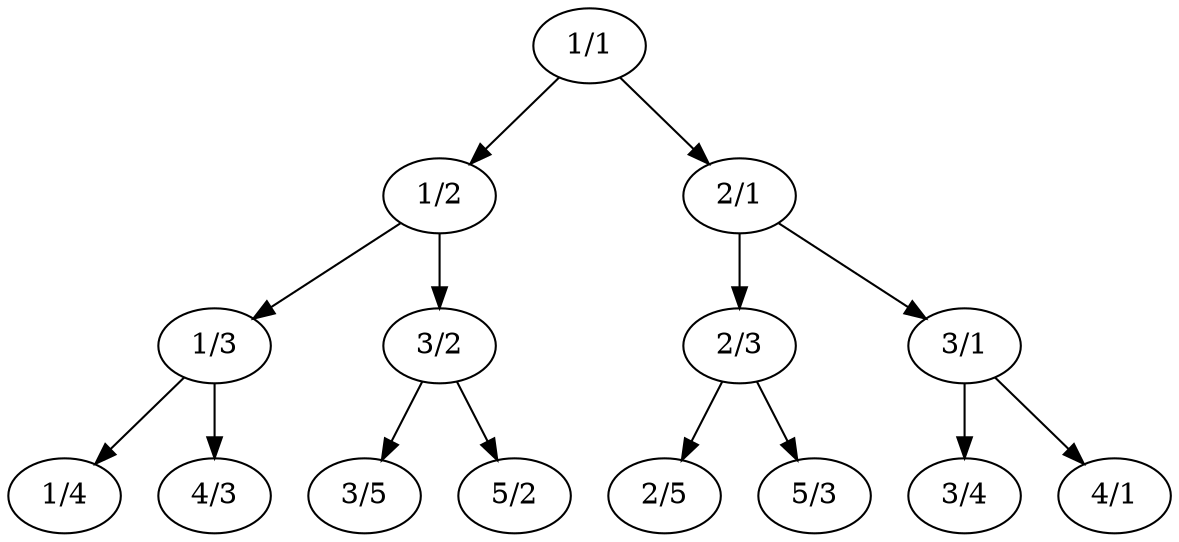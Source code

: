 digraph foogrph {
	"1/3" -> "1/4";
	"1/3" -> "4/3";
	"3/2" -> "3/5";
	"3/2" -> "5/2";
	"1/2" -> "1/3";
	"1/2" -> "3/2";
	"2/3" -> "2/5";
	"2/3" -> "5/3";
	"3/1" -> "3/4";
	"3/1" -> "4/1";
	"2/1" -> "2/3";
	"2/1" -> "3/1";
	"1/1" -> "1/2";
	"1/1" -> "2/1";
}
